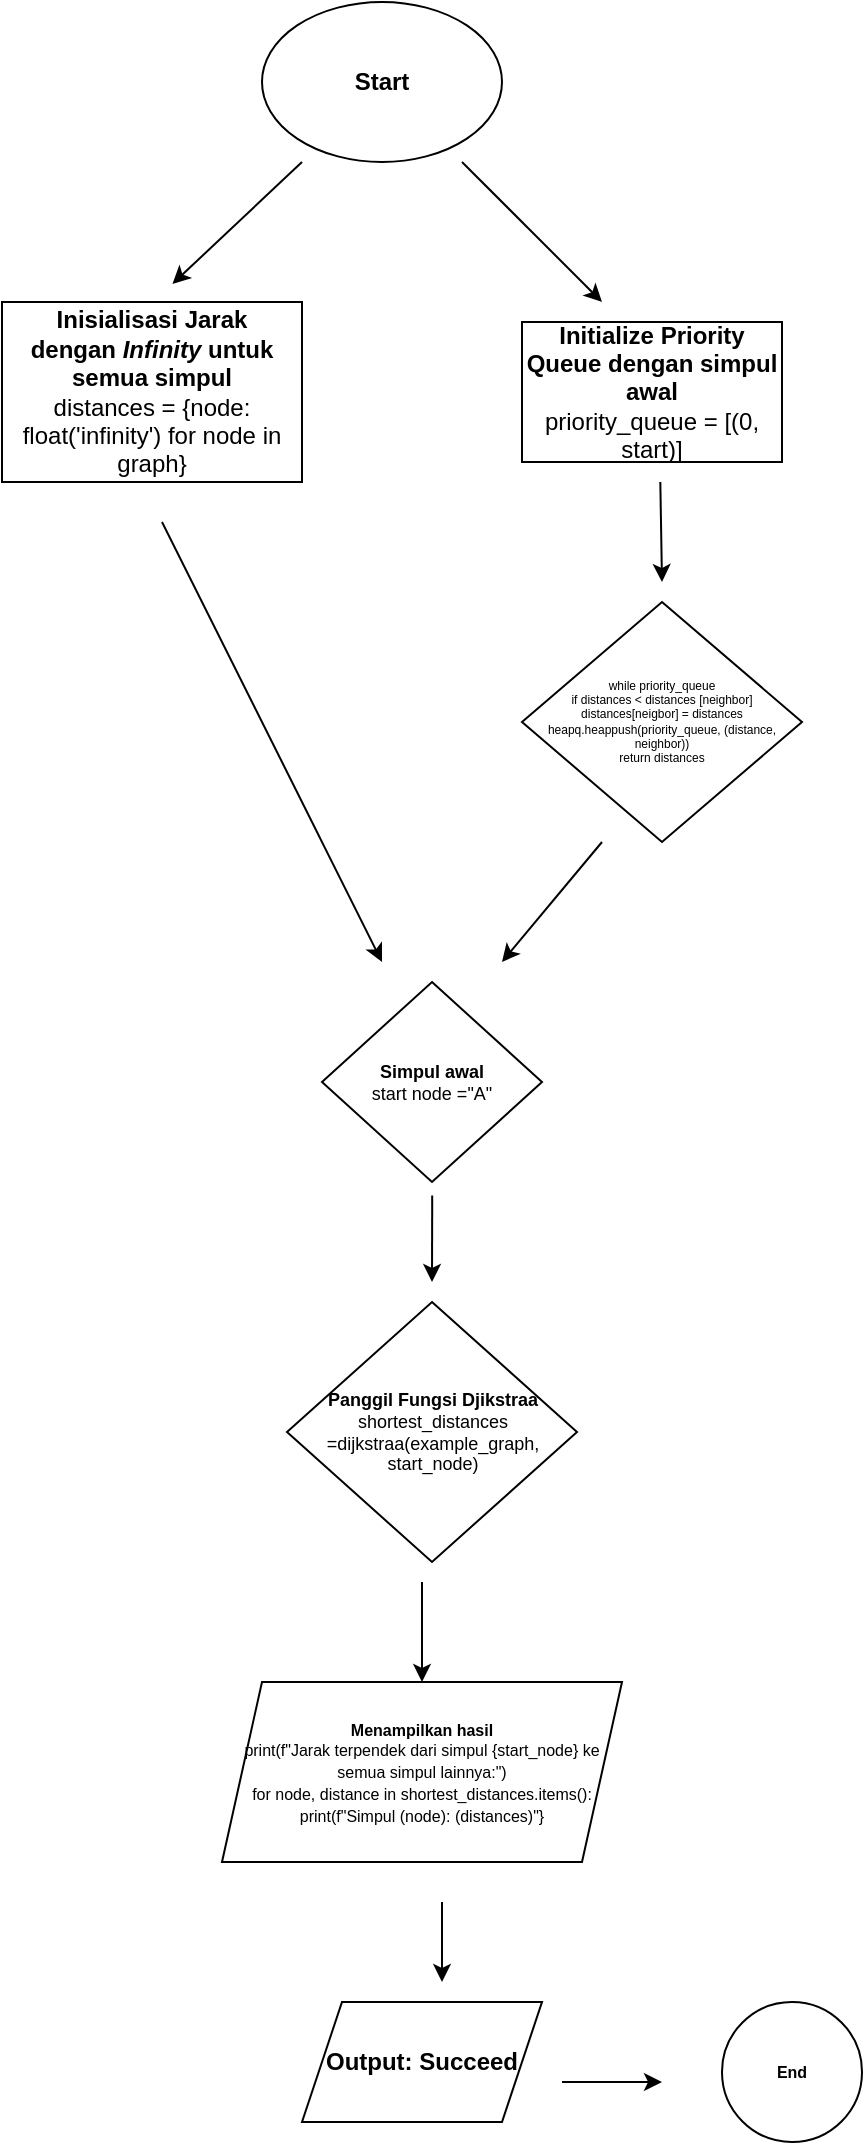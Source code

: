 <mxfile>
    <diagram id="8cMI0N_pZAv_mCs9e5MD" name="Page-1">
        <mxGraphModel dx="1309" dy="463" grid="1" gridSize="10" guides="1" tooltips="1" connect="1" arrows="1" fold="1" page="1" pageScale="1" pageWidth="850" pageHeight="1100" math="0" shadow="0">
            <root>
                <mxCell id="0"/>
                <mxCell id="1" parent="0"/>
                <mxCell id="2" value="&lt;b&gt;Start&lt;/b&gt;" style="ellipse;whiteSpace=wrap;html=1;" parent="1" vertex="1">
                    <mxGeometry x="330" y="20" width="120" height="80" as="geometry"/>
                </mxCell>
                <mxCell id="3" value="" style="endArrow=classic;html=1;entryX=0.568;entryY=-0.1;entryDx=0;entryDy=0;entryPerimeter=0;" parent="1" target="4" edge="1">
                    <mxGeometry width="50" height="50" relative="1" as="geometry">
                        <mxPoint x="350" y="100" as="sourcePoint"/>
                        <mxPoint x="390" y="170" as="targetPoint"/>
                        <Array as="points"/>
                    </mxGeometry>
                </mxCell>
                <mxCell id="4" value="&lt;b&gt;Inisialisasi Jarak dengan&lt;i&gt;&amp;nbsp;Infinity &lt;/i&gt;untuk semua simpul&lt;/b&gt;&lt;br&gt;distances = {node: float('infinity') for node in graph}" style="rounded=0;whiteSpace=wrap;html=1;" parent="1" vertex="1">
                    <mxGeometry x="200" y="170" width="150" height="90" as="geometry"/>
                </mxCell>
                <mxCell id="6" value="" style="endArrow=classic;html=1;" parent="1" edge="1">
                    <mxGeometry width="50" height="50" relative="1" as="geometry">
                        <mxPoint x="430" y="100" as="sourcePoint"/>
                        <mxPoint x="500" y="170" as="targetPoint"/>
                        <Array as="points"/>
                    </mxGeometry>
                </mxCell>
                <mxCell id="7" value="&lt;b&gt;Initialize Priority Queue dengan simpul awal&lt;/b&gt;&lt;br&gt;priority_queue = [(0, start)]" style="rounded=0;whiteSpace=wrap;html=1;" parent="1" vertex="1">
                    <mxGeometry x="460" y="180" width="130" height="70" as="geometry"/>
                </mxCell>
                <mxCell id="9" value="" style="endArrow=classic;html=1;exitX=0.532;exitY=1.143;exitDx=0;exitDy=0;exitPerimeter=0;" parent="1" source="7" edge="1">
                    <mxGeometry width="50" height="50" relative="1" as="geometry">
                        <mxPoint x="360" y="290" as="sourcePoint"/>
                        <mxPoint x="530" y="310" as="targetPoint"/>
                        <Array as="points"/>
                    </mxGeometry>
                </mxCell>
                <mxCell id="16" value="while priority_queue&lt;br&gt;if distances &amp;lt; distances [neighbor]&lt;br&gt;distances[neigbor] = distances&lt;br&gt;heapq.heappush(priority_queue, (distance, neighbor))&lt;br&gt;return distances" style="rhombus;whiteSpace=wrap;html=1;fontSize=6;" parent="1" vertex="1">
                    <mxGeometry x="460" y="320" width="140" height="120" as="geometry"/>
                </mxCell>
                <mxCell id="17" value="&lt;font style=&quot;font-size: 9px;&quot;&gt;&lt;b&gt;Simpul awal&lt;/b&gt;&lt;br&gt;start node =&quot;A&quot;&lt;br&gt;&lt;/font&gt;" style="rhombus;whiteSpace=wrap;html=1;fontSize=6;" parent="1" vertex="1">
                    <mxGeometry x="360" y="510" width="110" height="100" as="geometry"/>
                </mxCell>
                <mxCell id="18" value="" style="endArrow=classic;html=1;fontSize=6;" parent="1" edge="1">
                    <mxGeometry width="50" height="50" relative="1" as="geometry">
                        <mxPoint x="280" y="280" as="sourcePoint"/>
                        <mxPoint x="390" y="500" as="targetPoint"/>
                    </mxGeometry>
                </mxCell>
                <mxCell id="19" value="" style="endArrow=classic;html=1;fontSize=6;" parent="1" edge="1">
                    <mxGeometry width="50" height="50" relative="1" as="geometry">
                        <mxPoint x="500" y="440" as="sourcePoint"/>
                        <mxPoint x="450" y="500" as="targetPoint"/>
                    </mxGeometry>
                </mxCell>
                <mxCell id="20" value="&lt;b&gt;Panggil Fungsi Djikstraa&lt;/b&gt;&lt;br&gt;shortest_distances =dijkstraa(example_graph, start_node)" style="rhombus;whiteSpace=wrap;html=1;fontSize=9;" parent="1" vertex="1">
                    <mxGeometry x="342.5" y="670" width="145" height="130" as="geometry"/>
                </mxCell>
                <mxCell id="21" value="" style="endArrow=classic;html=1;fontSize=9;exitX=0.501;exitY=1.068;exitDx=0;exitDy=0;exitPerimeter=0;" parent="1" source="17" edge="1">
                    <mxGeometry width="50" height="50" relative="1" as="geometry">
                        <mxPoint x="420" y="620" as="sourcePoint"/>
                        <mxPoint x="415" y="660" as="targetPoint"/>
                    </mxGeometry>
                </mxCell>
                <mxCell id="22" value="" style="endArrow=classic;html=1;fontSize=9;" parent="1" target="23" edge="1">
                    <mxGeometry width="50" height="50" relative="1" as="geometry">
                        <mxPoint x="410" y="810" as="sourcePoint"/>
                        <mxPoint x="410" y="870" as="targetPoint"/>
                    </mxGeometry>
                </mxCell>
                <mxCell id="23" value="&lt;font style=&quot;font-size: 8px;&quot;&gt;&lt;b&gt;Menampilkan hasil&lt;/b&gt;&lt;br&gt;print(f&quot;Jarak terpendek dari simpul {start_node} ke semua simpul lainnya:&quot;)&lt;br&gt;for node, distance in shortest_distances.items():&lt;br&gt;print(f&quot;Simpul (node): (distances)&quot;}&lt;/font&gt;" style="shape=parallelogram;perimeter=parallelogramPerimeter;whiteSpace=wrap;html=1;fixedSize=1;fontSize=9;" parent="1" vertex="1">
                    <mxGeometry x="310" y="860" width="200" height="90" as="geometry"/>
                </mxCell>
                <mxCell id="24" value="" style="endArrow=classic;html=1;fontSize=8;" parent="1" edge="1">
                    <mxGeometry width="50" height="50" relative="1" as="geometry">
                        <mxPoint x="420" y="970" as="sourcePoint"/>
                        <mxPoint x="420" y="1010" as="targetPoint"/>
                    </mxGeometry>
                </mxCell>
                <mxCell id="26" value="" style="endArrow=classic;html=1;fontSize=8;" parent="1" edge="1">
                    <mxGeometry width="50" height="50" relative="1" as="geometry">
                        <mxPoint x="480" y="1060" as="sourcePoint"/>
                        <mxPoint x="530" y="1060" as="targetPoint"/>
                    </mxGeometry>
                </mxCell>
                <mxCell id="28" value="&lt;b&gt;End&lt;/b&gt;" style="ellipse;whiteSpace=wrap;html=1;aspect=fixed;fontSize=8;" parent="1" vertex="1">
                    <mxGeometry x="560" y="1020" width="70" height="70" as="geometry"/>
                </mxCell>
                <mxCell id="29" value="&lt;b&gt;Output: Succeed&lt;/b&gt;" style="shape=parallelogram;perimeter=parallelogramPerimeter;whiteSpace=wrap;html=1;fixedSize=1;" parent="1" vertex="1">
                    <mxGeometry x="350" y="1020" width="120" height="60" as="geometry"/>
                </mxCell>
            </root>
        </mxGraphModel>
    </diagram>
</mxfile>